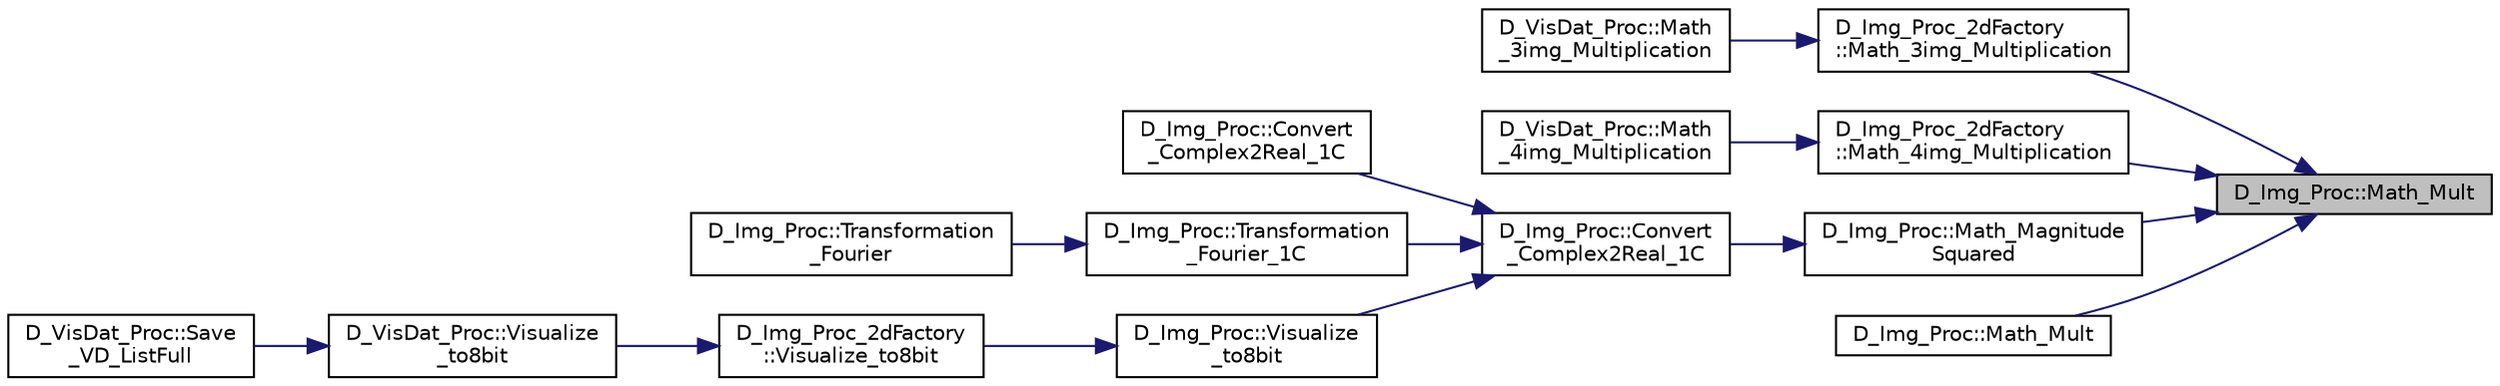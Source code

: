 digraph "D_Img_Proc::Math_Mult"
{
 // LATEX_PDF_SIZE
  edge [fontname="Helvetica",fontsize="10",labelfontname="Helvetica",labelfontsize="10"];
  node [fontname="Helvetica",fontsize="10",shape=record];
  rankdir="RL";
  Node1 [label="D_Img_Proc::Math_Mult",height=0.2,width=0.4,color="black", fillcolor="grey75", style="filled", fontcolor="black",tooltip=" "];
  Node1 -> Node2 [dir="back",color="midnightblue",fontsize="10",style="solid",fontname="Helvetica"];
  Node2 [label="D_Img_Proc_2dFactory\l::Math_3img_Multiplication",height=0.2,width=0.4,color="black", fillcolor="white", style="filled",URL="$class_d___img___proc__2d_factory.html#a089f55e40ae51750a864d0d8bf2f5550",tooltip=" "];
  Node2 -> Node3 [dir="back",color="midnightblue",fontsize="10",style="solid",fontname="Helvetica"];
  Node3 [label="D_VisDat_Proc::Math\l_3img_Multiplication",height=0.2,width=0.4,color="black", fillcolor="white", style="filled",URL="$class_d___vis_dat___proc.html#a355873edaeb85b50012937a2316b39b7",tooltip=" "];
  Node1 -> Node4 [dir="back",color="midnightblue",fontsize="10",style="solid",fontname="Helvetica"];
  Node4 [label="D_Img_Proc_2dFactory\l::Math_4img_Multiplication",height=0.2,width=0.4,color="black", fillcolor="white", style="filled",URL="$class_d___img___proc__2d_factory.html#aae3d2ba47cf861d1cb286966d80c0202",tooltip=" "];
  Node4 -> Node5 [dir="back",color="midnightblue",fontsize="10",style="solid",fontname="Helvetica"];
  Node5 [label="D_VisDat_Proc::Math\l_4img_Multiplication",height=0.2,width=0.4,color="black", fillcolor="white", style="filled",URL="$class_d___vis_dat___proc.html#a581cb8585fd7aa91037e0600c5ad0df8",tooltip=" "];
  Node1 -> Node6 [dir="back",color="midnightblue",fontsize="10",style="solid",fontname="Helvetica"];
  Node6 [label="D_Img_Proc::Math_Magnitude\lSquared",height=0.2,width=0.4,color="black", fillcolor="white", style="filled",URL="$class_d___img___proc.html#a50c9da1db9fcfb94d7ca192483d5e28b",tooltip=" "];
  Node6 -> Node7 [dir="back",color="midnightblue",fontsize="10",style="solid",fontname="Helvetica"];
  Node7 [label="D_Img_Proc::Convert\l_Complex2Real_1C",height=0.2,width=0.4,color="black", fillcolor="white", style="filled",URL="$class_d___img___proc.html#a89d9a703e9ff67bee747177107d9f2d7",tooltip=" "];
  Node7 -> Node8 [dir="back",color="midnightblue",fontsize="10",style="solid",fontname="Helvetica"];
  Node8 [label="D_Img_Proc::Convert\l_Complex2Real_1C",height=0.2,width=0.4,color="black", fillcolor="white", style="filled",URL="$class_d___img___proc.html#a9d93e4dc7368d4d3e1224bac3dd8aad9",tooltip=" "];
  Node7 -> Node9 [dir="back",color="midnightblue",fontsize="10",style="solid",fontname="Helvetica"];
  Node9 [label="D_Img_Proc::Transformation\l_Fourier_1C",height=0.2,width=0.4,color="black", fillcolor="white", style="filled",URL="$class_d___img___proc.html#aaf5ac6e18dddfab80db7779ea8677c8d",tooltip=" "];
  Node9 -> Node10 [dir="back",color="midnightblue",fontsize="10",style="solid",fontname="Helvetica"];
  Node10 [label="D_Img_Proc::Transformation\l_Fourier",height=0.2,width=0.4,color="black", fillcolor="white", style="filled",URL="$class_d___img___proc.html#a8a4460f6f7bbe8b41ac03531b3808f7c",tooltip=" "];
  Node7 -> Node11 [dir="back",color="midnightblue",fontsize="10",style="solid",fontname="Helvetica"];
  Node11 [label="D_Img_Proc::Visualize\l_to8bit",height=0.2,width=0.4,color="black", fillcolor="white", style="filled",URL="$class_d___img___proc.html#ae1397956ae15b4aa10e0790c0141a809",tooltip=" "];
  Node11 -> Node12 [dir="back",color="midnightblue",fontsize="10",style="solid",fontname="Helvetica"];
  Node12 [label="D_Img_Proc_2dFactory\l::Visualize_to8bit",height=0.2,width=0.4,color="black", fillcolor="white", style="filled",URL="$class_d___img___proc__2d_factory.html#a6d73d62f6bda6ede8bd5eb140b6452a2",tooltip=" "];
  Node12 -> Node13 [dir="back",color="midnightblue",fontsize="10",style="solid",fontname="Helvetica"];
  Node13 [label="D_VisDat_Proc::Visualize\l_to8bit",height=0.2,width=0.4,color="black", fillcolor="white", style="filled",URL="$class_d___vis_dat___proc.html#abc100ab81245d52152bcb396fbf19b31",tooltip=" "];
  Node13 -> Node14 [dir="back",color="midnightblue",fontsize="10",style="solid",fontname="Helvetica"];
  Node14 [label="D_VisDat_Proc::Save\l_VD_ListFull",height=0.2,width=0.4,color="black", fillcolor="white", style="filled",URL="$class_d___vis_dat___proc.html#aa19c0cf814fb82dbc0c7aa619f74551f",tooltip=" "];
  Node1 -> Node15 [dir="back",color="midnightblue",fontsize="10",style="solid",fontname="Helvetica"];
  Node15 [label="D_Img_Proc::Math_Mult",height=0.2,width=0.4,color="black", fillcolor="white", style="filled",URL="$class_d___img___proc.html#af242d1af925ee39d9f85a20d4d30456d",tooltip=" "];
}
